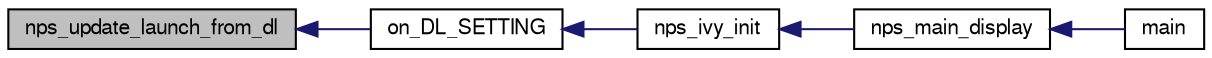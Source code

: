 digraph "nps_update_launch_from_dl"
{
  edge [fontname="FreeSans",fontsize="10",labelfontname="FreeSans",labelfontsize="10"];
  node [fontname="FreeSans",fontsize="10",shape=record];
  rankdir="LR";
  Node1 [label="nps_update_launch_from_dl",height=0.2,width=0.4,color="black", fillcolor="grey75", style="filled", fontcolor="black"];
  Node1 -> Node2 [dir="back",color="midnightblue",fontsize="10",style="solid",fontname="FreeSans"];
  Node2 [label="on_DL_SETTING",height=0.2,width=0.4,color="black", fillcolor="white", style="filled",URL="$nps__ivy_8c.html#a2bc82ff9c2b6dbda0c4553d05f471632"];
  Node2 -> Node3 [dir="back",color="midnightblue",fontsize="10",style="solid",fontname="FreeSans"];
  Node3 [label="nps_ivy_init",height=0.2,width=0.4,color="black", fillcolor="white", style="filled",URL="$nps__ivy_8h.html#ae574a471d006eb2993feb484bce72c40"];
  Node3 -> Node4 [dir="back",color="midnightblue",fontsize="10",style="solid",fontname="FreeSans"];
  Node4 [label="nps_main_display",height=0.2,width=0.4,color="black", fillcolor="white", style="filled",URL="$nps__main__common_8c.html#a972dce1950de5bd5fd3d73b932a72e36"];
  Node4 -> Node5 [dir="back",color="midnightblue",fontsize="10",style="solid",fontname="FreeSans"];
  Node5 [label="main",height=0.2,width=0.4,color="black", fillcolor="white", style="filled",URL="$nps__main__hitl_8c.html#a3c04138a5bfe5d72780bb7e82a18e627"];
}
